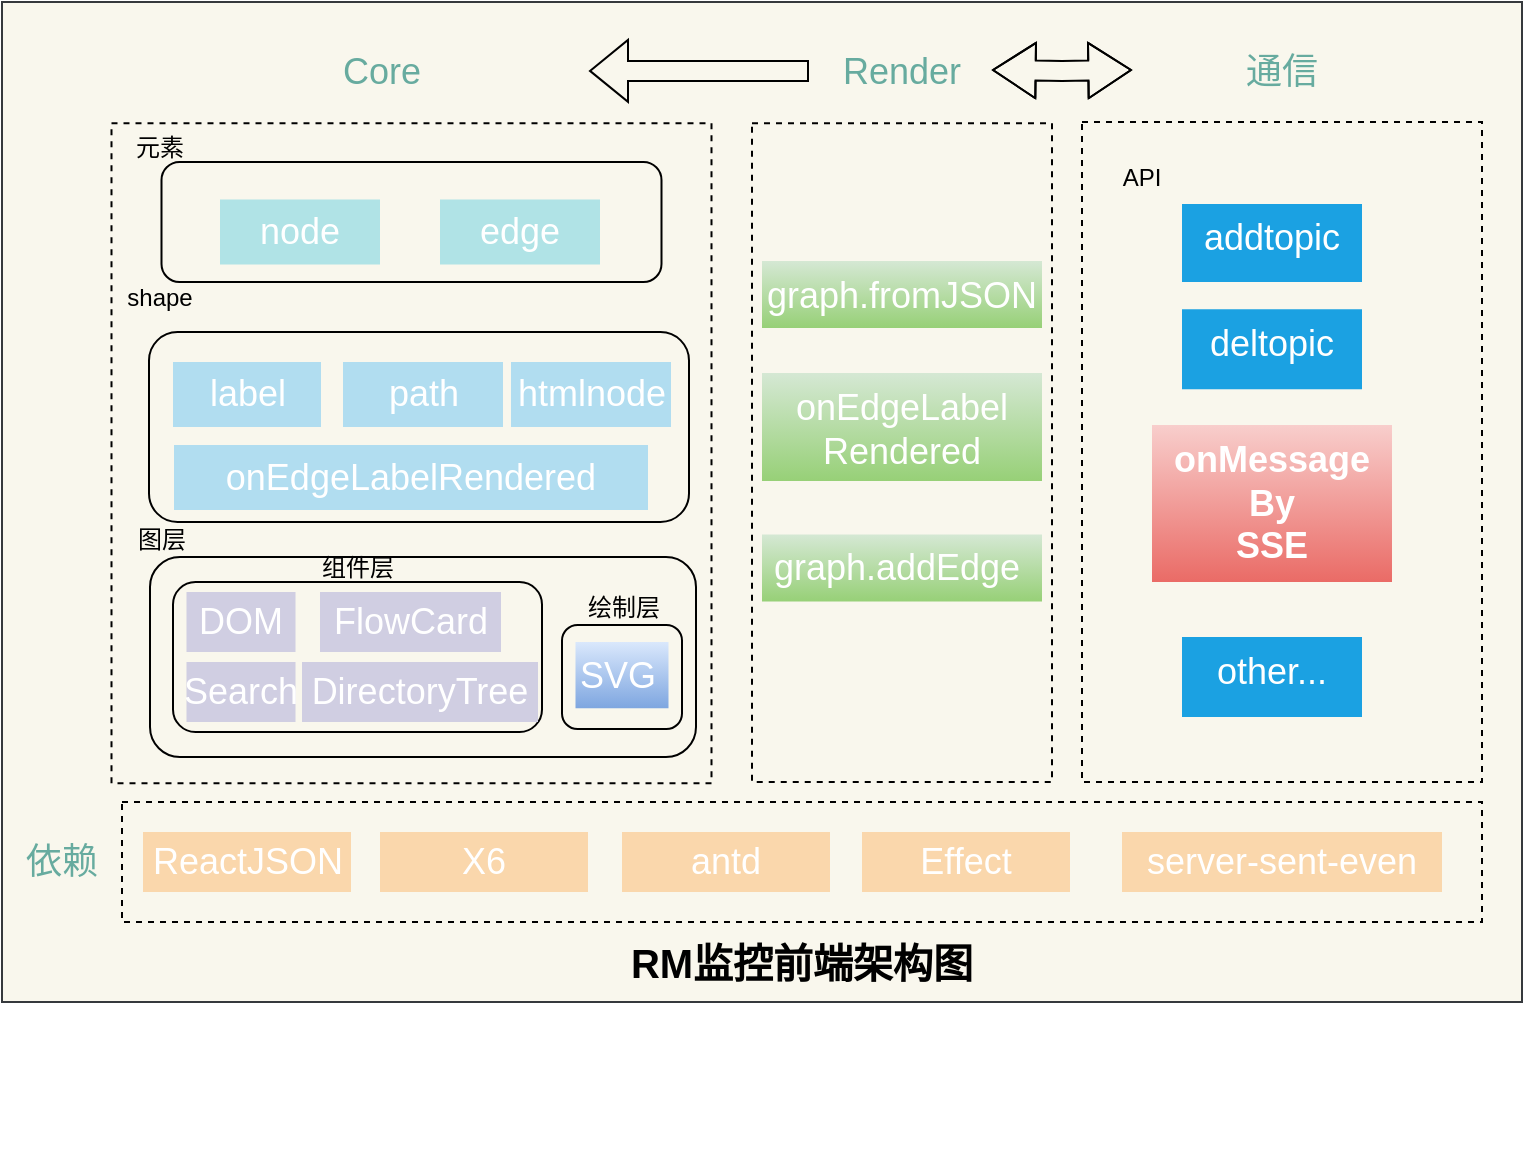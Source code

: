 <mxfile version="18.1.3" type="github">
  <diagram id="KgTZe7TDVKkH47U0eg2O" name="第 1 页">
    <mxGraphModel dx="1051" dy="654" grid="1" gridSize="10" guides="1" tooltips="1" connect="1" arrows="1" fold="1" page="1" pageScale="1" pageWidth="827" pageHeight="1169" math="0" shadow="0">
      <root>
        <mxCell id="0" />
        <mxCell id="1" parent="0" />
        <mxCell id="St1dZ2Wu17gR7gDEBpYE-89" style="edgeStyle=orthogonalEdgeStyle;rounded=0;orthogonalLoop=1;jettySize=auto;html=1;fontSize=20;fontColor=#67AB9F;strokeColor=#FFFFFF;" edge="1" parent="1" source="St1dZ2Wu17gR7gDEBpYE-74">
          <mxGeometry relative="1" as="geometry">
            <mxPoint x="420" y="886.667" as="targetPoint" />
          </mxGeometry>
        </mxCell>
        <mxCell id="St1dZ2Wu17gR7gDEBpYE-74" value="" style="rounded=0;whiteSpace=wrap;html=1;labelBackgroundColor=none;fontSize=18;fillColor=#f9f7ed;strokeColor=#36393d;" vertex="1" parent="1">
          <mxGeometry x="40" y="320" width="760" height="500" as="geometry" />
        </mxCell>
        <mxCell id="St1dZ2Wu17gR7gDEBpYE-37" value="" style="rounded=1;whiteSpace=wrap;html=1;fontSize=18;fillColor=none;" vertex="1" parent="1">
          <mxGeometry x="320" y="631.5" width="60" height="52" as="geometry" />
        </mxCell>
        <mxCell id="St1dZ2Wu17gR7gDEBpYE-14" value="" style="rounded=0;whiteSpace=wrap;html=1;fillColor=none;dashed=1;" vertex="1" parent="1">
          <mxGeometry x="94.75" y="380.63" width="300" height="330" as="geometry" />
        </mxCell>
        <mxCell id="St1dZ2Wu17gR7gDEBpYE-4" value="元素" style="text;html=1;strokeColor=none;fillColor=none;align=center;verticalAlign=middle;whiteSpace=wrap;rounded=0;dashed=1;" vertex="1" parent="1">
          <mxGeometry x="89" y="378" width="60" height="30" as="geometry" />
        </mxCell>
        <mxCell id="St1dZ2Wu17gR7gDEBpYE-5" value="shape" style="text;html=1;strokeColor=none;fillColor=none;align=center;verticalAlign=middle;whiteSpace=wrap;rounded=0;dashed=1;" vertex="1" parent="1">
          <mxGeometry x="89" y="453" width="60" height="30" as="geometry" />
        </mxCell>
        <mxCell id="St1dZ2Wu17gR7gDEBpYE-6" value="图层" style="text;html=1;strokeColor=none;fillColor=none;align=center;verticalAlign=middle;whiteSpace=wrap;rounded=0;dashed=1;" vertex="1" parent="1">
          <mxGeometry x="90" y="574" width="60" height="30" as="geometry" />
        </mxCell>
        <mxCell id="St1dZ2Wu17gR7gDEBpYE-8" style="edgeStyle=orthogonalEdgeStyle;rounded=0;orthogonalLoop=1;jettySize=auto;html=1;exitX=0.5;exitY=1;exitDx=0;exitDy=0;" edge="1" parent="1">
          <mxGeometry relative="1" as="geometry">
            <mxPoint x="212" y="460" as="sourcePoint" />
            <mxPoint x="212" y="460" as="targetPoint" />
          </mxGeometry>
        </mxCell>
        <mxCell id="St1dZ2Wu17gR7gDEBpYE-11" value="&lt;font color=&quot;#67ab9f&quot; style=&quot;font-size: 18px;&quot;&gt;Core&lt;/font&gt;" style="text;html=1;strokeColor=none;fillColor=none;align=center;verticalAlign=middle;whiteSpace=wrap;rounded=0;dashed=1;" vertex="1" parent="1">
          <mxGeometry x="199.5" y="340" width="60" height="30" as="geometry" />
        </mxCell>
        <mxCell id="St1dZ2Wu17gR7gDEBpYE-12" value="&lt;font color=&quot;#67ab9f&quot; style=&quot;font-size: 18px;&quot;&gt;依赖&lt;/font&gt;" style="text;html=1;strokeColor=none;fillColor=none;align=center;verticalAlign=middle;whiteSpace=wrap;rounded=0;dashed=1;" vertex="1" parent="1">
          <mxGeometry x="40" y="735" width="60" height="30" as="geometry" />
        </mxCell>
        <mxCell id="St1dZ2Wu17gR7gDEBpYE-15" value="" style="rounded=0;whiteSpace=wrap;html=1;fillColor=none;dashed=1;" vertex="1" parent="1">
          <mxGeometry x="580" y="380" width="200" height="330" as="geometry" />
        </mxCell>
        <mxCell id="St1dZ2Wu17gR7gDEBpYE-16" value="" style="rounded=0;whiteSpace=wrap;html=1;fillColor=none;dashed=1;" vertex="1" parent="1">
          <mxGeometry x="100" y="720" width="680" height="60" as="geometry" />
        </mxCell>
        <mxCell id="St1dZ2Wu17gR7gDEBpYE-20" value="&lt;font style=&quot;font-size: 18px;&quot; color=&quot;#ffffff&quot;&gt;node&lt;/font&gt;" style="rounded=0;whiteSpace=wrap;html=1;fillColor=#b0e3e6;strokeColor=none;" vertex="1" parent="1">
          <mxGeometry x="149" y="418.75" width="80" height="32.5" as="geometry" />
        </mxCell>
        <mxCell id="St1dZ2Wu17gR7gDEBpYE-21" value="&lt;font style=&quot;font-size: 18px;&quot; color=&quot;#ffffff&quot;&gt;edge&lt;/font&gt;" style="rounded=0;whiteSpace=wrap;html=1;fillColor=#b0e3e6;strokeColor=none;" vertex="1" parent="1">
          <mxGeometry x="259" y="418.75" width="80" height="32.5" as="geometry" />
        </mxCell>
        <mxCell id="St1dZ2Wu17gR7gDEBpYE-22" value="" style="rounded=1;whiteSpace=wrap;html=1;fillColor=none;" vertex="1" parent="1">
          <mxGeometry x="113.5" y="485" width="270" height="95" as="geometry" />
        </mxCell>
        <mxCell id="St1dZ2Wu17gR7gDEBpYE-23" value="&lt;font style=&quot;font-size: 18px;&quot; color=&quot;#ffffff&quot;&gt;label&lt;/font&gt;" style="rounded=0;whiteSpace=wrap;html=1;fillColor=#b1ddf0;strokeColor=none;" vertex="1" parent="1">
          <mxGeometry x="125.5" y="500" width="74" height="32.5" as="geometry" />
        </mxCell>
        <mxCell id="St1dZ2Wu17gR7gDEBpYE-25" value="&lt;font style=&quot;font-size: 18px;&quot; color=&quot;#ffffff&quot;&gt;path&lt;/font&gt;" style="rounded=0;whiteSpace=wrap;html=1;fillColor=#b1ddf0;strokeColor=none;" vertex="1" parent="1">
          <mxGeometry x="210.5" y="500" width="80" height="32.5" as="geometry" />
        </mxCell>
        <mxCell id="St1dZ2Wu17gR7gDEBpYE-26" value="&lt;font style=&quot;font-size: 18px;&quot; color=&quot;#ffffff&quot;&gt;htmlnode&lt;/font&gt;" style="rounded=0;whiteSpace=wrap;html=1;fillColor=#b1ddf0;strokeColor=none;" vertex="1" parent="1">
          <mxGeometry x="294.5" y="500" width="80" height="32.5" as="geometry" />
        </mxCell>
        <mxCell id="St1dZ2Wu17gR7gDEBpYE-27" value="&lt;div class=&quot;lake-content&quot;&gt;&lt;span class=&quot;ne-text&quot;&gt;&lt;font color=&quot;#ffffff&quot; style=&quot;font-size: 18px;&quot;&gt;onEdgeLabelRendered&lt;/font&gt;&lt;/span&gt;&lt;/div&gt;" style="rounded=0;whiteSpace=wrap;html=1;fillColor=#b1ddf0;strokeColor=none;" vertex="1" parent="1">
          <mxGeometry x="126" y="541.5" width="237" height="32.5" as="geometry" />
        </mxCell>
        <mxCell id="St1dZ2Wu17gR7gDEBpYE-29" value="" style="rounded=1;whiteSpace=wrap;html=1;fontSize=18;fillColor=none;" vertex="1" parent="1">
          <mxGeometry x="114" y="597.5" width="273" height="100" as="geometry" />
        </mxCell>
        <mxCell id="St1dZ2Wu17gR7gDEBpYE-32" value="&lt;div class=&quot;lake-content&quot;&gt;&lt;span class=&quot;ne-text&quot;&gt;&lt;font color=&quot;#ffffff&quot;&gt;SVG&lt;/font&gt;&lt;/span&gt;&lt;/div&gt;" style="text;whiteSpace=wrap;html=1;fontSize=18;fillColor=#dae8fc;strokeColor=none;gradientColor=#7ea6e0;" vertex="1" parent="1">
          <mxGeometry x="326.75" y="640" width="46.5" height="33.13" as="geometry" />
        </mxCell>
        <mxCell id="St1dZ2Wu17gR7gDEBpYE-33" value="" style="rounded=1;whiteSpace=wrap;html=1;fontSize=18;fillColor=none;" vertex="1" parent="1">
          <mxGeometry x="125.5" y="610" width="184.5" height="75" as="geometry" />
        </mxCell>
        <mxCell id="St1dZ2Wu17gR7gDEBpYE-34" value="组件层" style="text;html=1;strokeColor=none;fillColor=none;align=center;verticalAlign=middle;whiteSpace=wrap;rounded=0;dashed=1;" vertex="1" parent="1">
          <mxGeometry x="187.75" y="588" width="60" height="30" as="geometry" />
        </mxCell>
        <mxCell id="St1dZ2Wu17gR7gDEBpYE-35" value="&lt;font style=&quot;font-size: 18px;&quot; color=&quot;#ffffff&quot;&gt;DOM&lt;/font&gt;" style="rounded=0;whiteSpace=wrap;html=1;fillColor=#d0cee2;strokeColor=none;" vertex="1" parent="1">
          <mxGeometry x="132.25" y="615" width="54.5" height="30" as="geometry" />
        </mxCell>
        <mxCell id="St1dZ2Wu17gR7gDEBpYE-36" value="&lt;div style=&quot;&quot;&gt;&lt;span style=&quot;font-size: 18px; color: rgb(255, 255, 255); background-color: initial;&quot;&gt;FlowCard&lt;/span&gt;&lt;/div&gt;" style="rounded=0;whiteSpace=wrap;html=1;fillColor=#d0cee2;strokeColor=none;align=center;" vertex="1" parent="1">
          <mxGeometry x="199" y="615" width="90.5" height="30" as="geometry" />
        </mxCell>
        <mxCell id="St1dZ2Wu17gR7gDEBpYE-38" value="绘制层" style="text;html=1;strokeColor=none;fillColor=none;align=center;verticalAlign=middle;whiteSpace=wrap;rounded=0;dashed=1;" vertex="1" parent="1">
          <mxGeometry x="321.25" y="608" width="60" height="30" as="geometry" />
        </mxCell>
        <mxCell id="St1dZ2Wu17gR7gDEBpYE-41" value="&lt;font color=&quot;#ffffff&quot;&gt;&lt;span style=&quot;font-size: 18px;&quot;&gt;Effect&lt;/span&gt;&lt;/font&gt;" style="rounded=0;whiteSpace=wrap;html=1;fillColor=#fad7ac;strokeColor=none;" vertex="1" parent="1">
          <mxGeometry x="470" y="735" width="104" height="30" as="geometry" />
        </mxCell>
        <mxCell id="St1dZ2Wu17gR7gDEBpYE-42" value="&lt;font color=&quot;#ffffff&quot;&gt;&lt;span style=&quot;font-size: 18px;&quot;&gt;X6&lt;/span&gt;&lt;/font&gt;" style="rounded=0;whiteSpace=wrap;html=1;fillColor=#fad7ac;strokeColor=none;" vertex="1" parent="1">
          <mxGeometry x="229" y="735" width="104" height="30" as="geometry" />
        </mxCell>
        <mxCell id="St1dZ2Wu17gR7gDEBpYE-43" value="&lt;font color=&quot;#ffffff&quot;&gt;&lt;span style=&quot;font-size: 18px;&quot;&gt;antd&lt;/span&gt;&lt;/font&gt;" style="rounded=0;whiteSpace=wrap;html=1;fillColor=#fad7ac;strokeColor=none;" vertex="1" parent="1">
          <mxGeometry x="350" y="735" width="104" height="30" as="geometry" />
        </mxCell>
        <mxCell id="St1dZ2Wu17gR7gDEBpYE-44" value="&lt;font color=&quot;#ffffff&quot;&gt;&lt;span style=&quot;font-size: 18px;&quot;&gt;ReactJSON&lt;/span&gt;&lt;/font&gt;" style="rounded=0;whiteSpace=wrap;html=1;fillColor=#fad7ac;strokeColor=none;" vertex="1" parent="1">
          <mxGeometry x="110.5" y="735" width="104" height="30" as="geometry" />
        </mxCell>
        <mxCell id="St1dZ2Wu17gR7gDEBpYE-51" value="" style="rounded=1;whiteSpace=wrap;html=1;labelBackgroundColor=#FFFFFF;fontSize=18;fillColor=none;" vertex="1" parent="1">
          <mxGeometry x="119.75" y="400" width="250" height="60" as="geometry" />
        </mxCell>
        <mxCell id="St1dZ2Wu17gR7gDEBpYE-49" value="&lt;span style=&quot;background-color: initial;&quot;&gt;&lt;font color=&quot;#ffffff&quot; style=&quot;font-size: 18px;&quot;&gt;server-sent-even&lt;/font&gt;&lt;/span&gt;" style="rounded=0;whiteSpace=wrap;html=1;fillColor=#fad7ac;strokeColor=none;" vertex="1" parent="1">
          <mxGeometry x="600" y="735" width="160" height="30" as="geometry" />
        </mxCell>
        <mxCell id="St1dZ2Wu17gR7gDEBpYE-50" style="edgeStyle=orthogonalEdgeStyle;rounded=0;orthogonalLoop=1;jettySize=auto;html=1;exitX=0.5;exitY=1;exitDx=0;exitDy=0;fontSize=18;fontColor=#FFFFFF;" edge="1" parent="1" source="St1dZ2Wu17gR7gDEBpYE-49" target="St1dZ2Wu17gR7gDEBpYE-49">
          <mxGeometry relative="1" as="geometry" />
        </mxCell>
        <mxCell id="St1dZ2Wu17gR7gDEBpYE-52" value="" style="rounded=1;whiteSpace=wrap;html=1;labelBackgroundColor=#FFFFFF;fontSize=18;fillColor=none;strokeColor=none;" vertex="1" parent="1">
          <mxGeometry x="610" y="410" width="130" height="260" as="geometry" />
        </mxCell>
        <mxCell id="St1dZ2Wu17gR7gDEBpYE-54" value="&lt;div class=&quot;lake-content&quot;&gt;&lt;span class=&quot;ne-text&quot;&gt;addtopic&lt;/span&gt;&lt;/div&gt;" style="text;whiteSpace=wrap;html=1;fontSize=18;fillColor=#1ba1e2;strokeColor=none;fontColor=#ffffff;align=center;" vertex="1" parent="1">
          <mxGeometry x="630" y="421" width="90" height="39" as="geometry" />
        </mxCell>
        <mxCell id="St1dZ2Wu17gR7gDEBpYE-55" value="&lt;div class=&quot;lake-content&quot;&gt;&lt;span class=&quot;ne-text&quot;&gt;deltopic &lt;/span&gt;&lt;/div&gt;" style="text;whiteSpace=wrap;html=1;fontSize=18;fillColor=#1ba1e2;strokeColor=none;fontColor=#ffffff;align=center;" vertex="1" parent="1">
          <mxGeometry x="630" y="473.63" width="90" height="40" as="geometry" />
        </mxCell>
        <mxCell id="St1dZ2Wu17gR7gDEBpYE-56" value="&lt;div class=&quot;lake-content&quot;&gt;&lt;span class=&quot;ne-text&quot;&gt;&lt;b style=&quot;&quot;&gt;&lt;font color=&quot;#ffffff&quot;&gt;&amp;nbsp;onMessage&amp;nbsp;&lt;/font&gt;&lt;/b&gt;&lt;/span&gt;&lt;/div&gt;&lt;div style=&quot;&quot; class=&quot;lake-content&quot;&gt;&lt;span class=&quot;ne-text&quot;&gt;&lt;b&gt;&lt;font color=&quot;#ffffff&quot;&gt;By&lt;/font&gt;&lt;/b&gt;&lt;/span&gt;&lt;/div&gt;&lt;div class=&quot;lake-content&quot;&gt;&lt;span class=&quot;ne-text&quot;&gt;&lt;b style=&quot;&quot;&gt;&lt;font color=&quot;#ffffff&quot;&gt;SSE&lt;/font&gt;&lt;/b&gt;&lt;/span&gt;&lt;/div&gt;" style="text;whiteSpace=wrap;html=1;fontSize=18;align=center;fillColor=#f8cecc;strokeColor=none;gradientColor=#ea6b66;" vertex="1" parent="1">
          <mxGeometry x="615" y="531.5" width="120" height="78.5" as="geometry" />
        </mxCell>
        <mxCell id="St1dZ2Wu17gR7gDEBpYE-59" value="" style="rounded=0;whiteSpace=wrap;html=1;fillColor=none;dashed=1;" vertex="1" parent="1">
          <mxGeometry x="415" y="380.63" width="150" height="329.37" as="geometry" />
        </mxCell>
        <mxCell id="St1dZ2Wu17gR7gDEBpYE-63" value="&lt;div class=&quot;lake-content&quot;&gt;&lt;span class=&quot;ne-text&quot;&gt;other...&lt;/span&gt;&lt;/div&gt;" style="text;whiteSpace=wrap;html=1;fontSize=18;fillColor=#1ba1e2;strokeColor=none;fontColor=#ffffff;align=center;" vertex="1" parent="1">
          <mxGeometry x="630" y="637.5" width="90" height="40" as="geometry" />
        </mxCell>
        <mxCell id="St1dZ2Wu17gR7gDEBpYE-66" value="&lt;div class=&quot;lake-content&quot;&gt;&lt;div class=&quot;lake-content&quot;&gt;&lt;span class=&quot;ne-text&quot;&gt;&lt;font color=&quot;#ffffff&quot;&gt;graph.fromJSON&lt;/font&gt;&lt;/span&gt;&lt;/div&gt;&lt;/div&gt;" style="text;whiteSpace=wrap;html=1;fontSize=18;fillColor=#d5e8d4;strokeColor=none;align=center;gradientColor=#97d077;" vertex="1" parent="1">
          <mxGeometry x="420" y="449.5" width="140" height="33.5" as="geometry" />
        </mxCell>
        <mxCell id="St1dZ2Wu17gR7gDEBpYE-67" value="&lt;font style=&quot;font-size: 18px;&quot; color=&quot;#ffffff&quot;&gt;Search&lt;/font&gt;" style="rounded=0;whiteSpace=wrap;html=1;fillColor=#d0cee2;strokeColor=none;" vertex="1" parent="1">
          <mxGeometry x="132.25" y="650" width="54.5" height="30" as="geometry" />
        </mxCell>
        <mxCell id="St1dZ2Wu17gR7gDEBpYE-69" value="&lt;div style=&quot;&quot;&gt;&lt;div class=&quot;lake-content&quot;&gt;&lt;span class=&quot;ne-text&quot;&gt;&lt;font style=&quot;font-size: 18px;&quot; color=&quot;#ffffff&quot;&gt;DirectoryTree&lt;/font&gt;&lt;/span&gt;&lt;/div&gt;&lt;/div&gt;" style="rounded=0;whiteSpace=wrap;html=1;fillColor=#d0cee2;strokeColor=none;align=center;" vertex="1" parent="1">
          <mxGeometry x="190" y="650" width="118" height="30" as="geometry" />
        </mxCell>
        <mxCell id="St1dZ2Wu17gR7gDEBpYE-72" value="&lt;div class=&quot;lake-content&quot;&gt;&lt;div class=&quot;lake-content&quot;&gt;&lt;font color=&quot;#ffffff&quot;&gt;graph.addEdge&amp;nbsp;&lt;/font&gt;&lt;br&gt;&lt;/div&gt;&lt;/div&gt;" style="text;whiteSpace=wrap;html=1;fontSize=18;fillColor=#d5e8d4;strokeColor=none;align=center;gradientColor=#97d077;" vertex="1" parent="1">
          <mxGeometry x="420" y="586.25" width="140" height="33.5" as="geometry" />
        </mxCell>
        <mxCell id="St1dZ2Wu17gR7gDEBpYE-73" value="&lt;div class=&quot;lake-content&quot;&gt;&lt;div class=&quot;lake-content&quot;&gt;&lt;font color=&quot;#ffffff&quot;&gt;onEdgeLabel&lt;/font&gt;&lt;/div&gt;&lt;div class=&quot;lake-content&quot;&gt;&lt;font color=&quot;#ffffff&quot;&gt;Rendered&lt;/font&gt;&lt;br&gt;&lt;/div&gt;&lt;/div&gt;" style="text;whiteSpace=wrap;html=1;fontSize=18;fillColor=#d5e8d4;strokeColor=none;align=center;gradientColor=#97d077;" vertex="1" parent="1">
          <mxGeometry x="420" y="505.5" width="140" height="54" as="geometry" />
        </mxCell>
        <mxCell id="St1dZ2Wu17gR7gDEBpYE-75" value="&lt;font color=&quot;#67ab9f&quot;&gt;Render&lt;/font&gt;" style="text;html=1;strokeColor=none;fillColor=none;align=center;verticalAlign=middle;whiteSpace=wrap;rounded=0;labelBackgroundColor=none;fontSize=18;fontColor=#FFFFFF;" vertex="1" parent="1">
          <mxGeometry x="460" y="340" width="60" height="30" as="geometry" />
        </mxCell>
        <mxCell id="St1dZ2Wu17gR7gDEBpYE-76" value="&lt;font color=&quot;#67ab9f&quot;&gt;通信&lt;/font&gt;" style="text;html=1;strokeColor=none;fillColor=none;align=center;verticalAlign=middle;whiteSpace=wrap;rounded=0;labelBackgroundColor=none;fontSize=18;fontColor=#FFFFFF;" vertex="1" parent="1">
          <mxGeometry x="650" y="340" width="60" height="30" as="geometry" />
        </mxCell>
        <mxCell id="St1dZ2Wu17gR7gDEBpYE-77" value="&lt;font style=&quot;font-size: 12px;&quot;&gt;API&lt;/font&gt;" style="text;html=1;strokeColor=none;fillColor=none;align=center;verticalAlign=middle;whiteSpace=wrap;rounded=0;labelBackgroundColor=none;fontSize=18;fontColor=#000000;" vertex="1" parent="1">
          <mxGeometry x="580" y="391" width="60" height="30" as="geometry" />
        </mxCell>
        <mxCell id="St1dZ2Wu17gR7gDEBpYE-79" value="" style="shape=flexArrow;endArrow=classic;startArrow=classic;html=1;rounded=0;fontSize=12;fontColor=#000000;endWidth=16.667;endSize=6.778;startWidth=16.667;startSize=6.778;" edge="1" parent="1">
          <mxGeometry width="100" height="100" relative="1" as="geometry">
            <mxPoint x="535" y="354" as="sourcePoint" />
            <mxPoint x="605" y="354" as="targetPoint" />
            <Array as="points">
              <mxPoint x="570" y="354.44" />
            </Array>
          </mxGeometry>
        </mxCell>
        <mxCell id="St1dZ2Wu17gR7gDEBpYE-87" value="" style="shape=flexArrow;endArrow=classic;html=1;rounded=0;fontSize=12;fontColor=#000000;" edge="1" parent="1">
          <mxGeometry width="50" height="50" relative="1" as="geometry">
            <mxPoint x="443.5" y="354.44" as="sourcePoint" />
            <mxPoint x="333.5" y="354.44" as="targetPoint" />
          </mxGeometry>
        </mxCell>
        <mxCell id="St1dZ2Wu17gR7gDEBpYE-88" value="&lt;font size=&quot;1&quot; style=&quot;&quot;&gt;&lt;b style=&quot;font-size: 20px;&quot;&gt;RM监控前端架构图&lt;/b&gt;&lt;/font&gt;" style="text;html=1;strokeColor=none;fillColor=none;align=center;verticalAlign=middle;whiteSpace=wrap;rounded=0;labelBackgroundColor=none;fontSize=12;fontColor=#000000;" vertex="1" parent="1">
          <mxGeometry x="341.87" y="780" width="196.25" height="40" as="geometry" />
        </mxCell>
      </root>
    </mxGraphModel>
  </diagram>
</mxfile>

